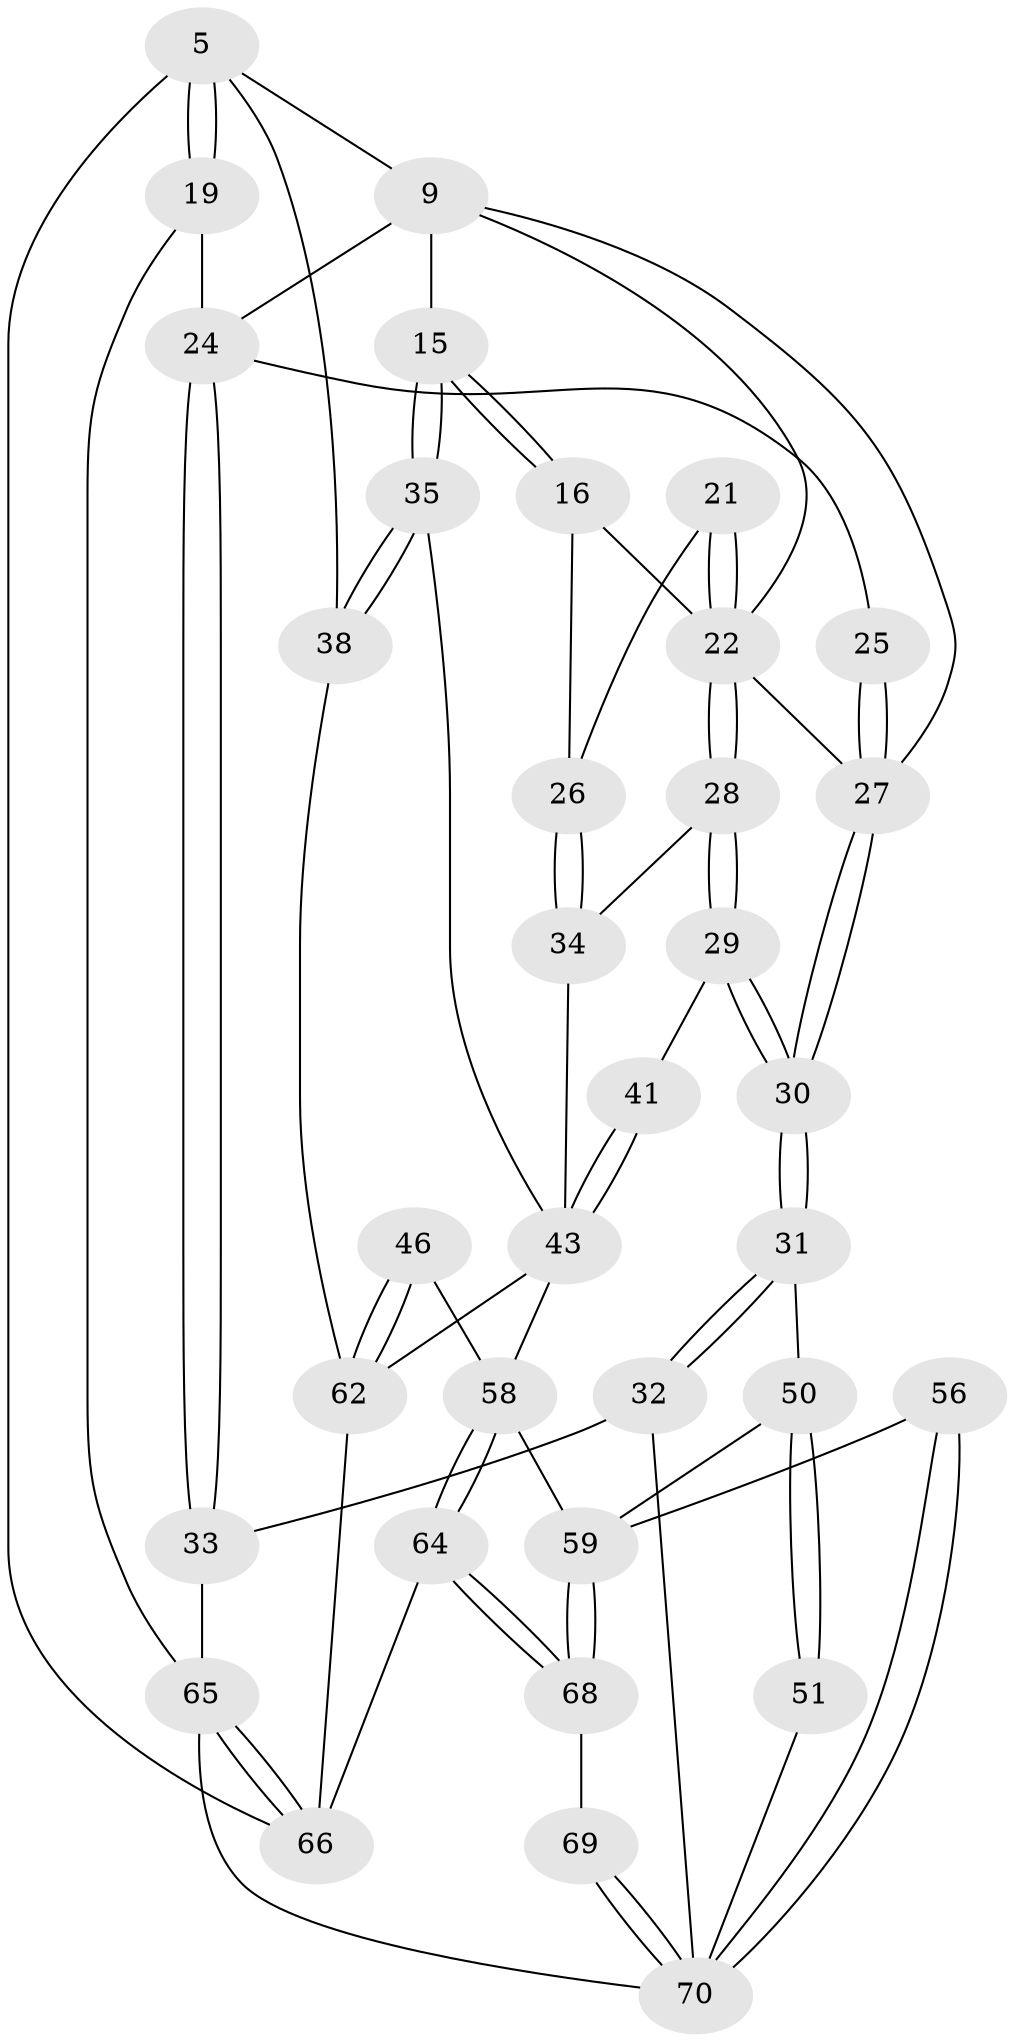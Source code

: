 // original degree distribution, {3: 0.02857142857142857, 4: 0.2571428571428571, 6: 0.22857142857142856, 5: 0.4857142857142857}
// Generated by graph-tools (version 1.1) at 2025/01/03/09/25 05:01:27]
// undirected, 35 vertices, 80 edges
graph export_dot {
graph [start="1"]
  node [color=gray90,style=filled];
  5 [pos="+0+0",super="+4"];
  9 [pos="+0.15124890043115552+0.0880935551409704",super="+6+8"];
  15 [pos="+0.8290708125274296+0.22661809180037895"];
  16 [pos="+0.798845055064896+0.2203850663436318"];
  19 [pos="+0+0.23379166095456297"];
  21 [pos="+0.5849411066506309+0.2591783015153737",super="+20"];
  22 [pos="+0.5367065492778813+0.27411017472446847",super="+12+11+17"];
  24 [pos="+0.04305051436745087+0.2912166790703057",super="+23+18"];
  25 [pos="+0.2392167951850887+0.2807352782743707"];
  26 [pos="+0.7437241368321624+0.24916835988057956"];
  27 [pos="+0.2953623757332236+0.4796749495226665",super="+13+14"];
  28 [pos="+0.5516797974336887+0.36291474995339895"];
  29 [pos="+0.37680082100419177+0.5150910368478505"];
  30 [pos="+0.2913404326190239+0.5259626435242518"];
  31 [pos="+0.27126395755725513+0.542941136372056"];
  32 [pos="+0.25885953012427687+0.5487546248668302"];
  33 [pos="+0.20919552689502888+0.5462319441330928"];
  34 [pos="+0.6288326244041899+0.4010846535236321"];
  35 [pos="+0.9485081785565694+0.3518769590542523"];
  38 [pos="+1+0.4022047706177224"];
  41 [pos="+0.5621707673736401+0.5920112886281691"];
  43 [pos="+0.5968503777915668+0.6696512645806464",super="+42+37"];
  46 [pos="+0.7798773107687338+0.7928482146437215"];
  50 [pos="+0.4468652621855797+0.7292741628991578"];
  51 [pos="+0.4024710050207899+0.8150593163951341"];
  56 [pos="+0.4820805860261456+0.8904258217424686"];
  58 [pos="+0.6219346950307592+0.8880040917536741",super="+47+48"];
  59 [pos="+0.5537968517180799+0.8817654208205511",super="+55"];
  62 [pos="+1+1",super="+44+45"];
  64 [pos="+0.8444812574973107+1"];
  65 [pos="+0+1",super="+54+39+40"];
  66 [pos="+0+1",super="+63"];
  68 [pos="+0.7144946678714429+1"];
  69 [pos="+0.45524832239422836+1"];
  70 [pos="+0.46762247869915385+0.9197107827665547",super="+60+57+67"];
  5 -- 19;
  5 -- 19;
  5 -- 66 [weight=2];
  5 -- 38;
  5 -- 9 [weight=2];
  9 -- 27;
  9 -- 15;
  9 -- 22;
  9 -- 24 [weight=2];
  15 -- 16;
  15 -- 16;
  15 -- 35;
  15 -- 35;
  16 -- 26;
  16 -- 22;
  19 -- 65;
  19 -- 24;
  21 -- 22 [weight=3];
  21 -- 22;
  21 -- 26;
  22 -- 28;
  22 -- 28;
  22 -- 27;
  24 -- 33;
  24 -- 33;
  24 -- 25;
  25 -- 27 [weight=2];
  25 -- 27;
  26 -- 34;
  26 -- 34;
  27 -- 30;
  27 -- 30;
  28 -- 29;
  28 -- 29;
  28 -- 34;
  29 -- 30;
  29 -- 30;
  29 -- 41;
  30 -- 31;
  30 -- 31;
  31 -- 32;
  31 -- 32;
  31 -- 50;
  32 -- 33;
  32 -- 70;
  33 -- 65;
  34 -- 43;
  35 -- 38;
  35 -- 38;
  35 -- 43;
  38 -- 62;
  41 -- 43 [weight=2];
  41 -- 43;
  43 -- 62;
  43 -- 58;
  46 -- 62 [weight=2];
  46 -- 62;
  46 -- 58;
  50 -- 51;
  50 -- 51;
  50 -- 59;
  51 -- 70 [weight=2];
  56 -- 70 [weight=2];
  56 -- 70;
  56 -- 59;
  58 -- 59 [weight=2];
  58 -- 64;
  58 -- 64;
  59 -- 68;
  59 -- 68;
  62 -- 66;
  64 -- 68;
  64 -- 68;
  64 -- 66;
  65 -- 66 [weight=2];
  65 -- 66;
  65 -- 70 [weight=2];
  68 -- 69;
  69 -- 70 [weight=2];
  69 -- 70;
}
